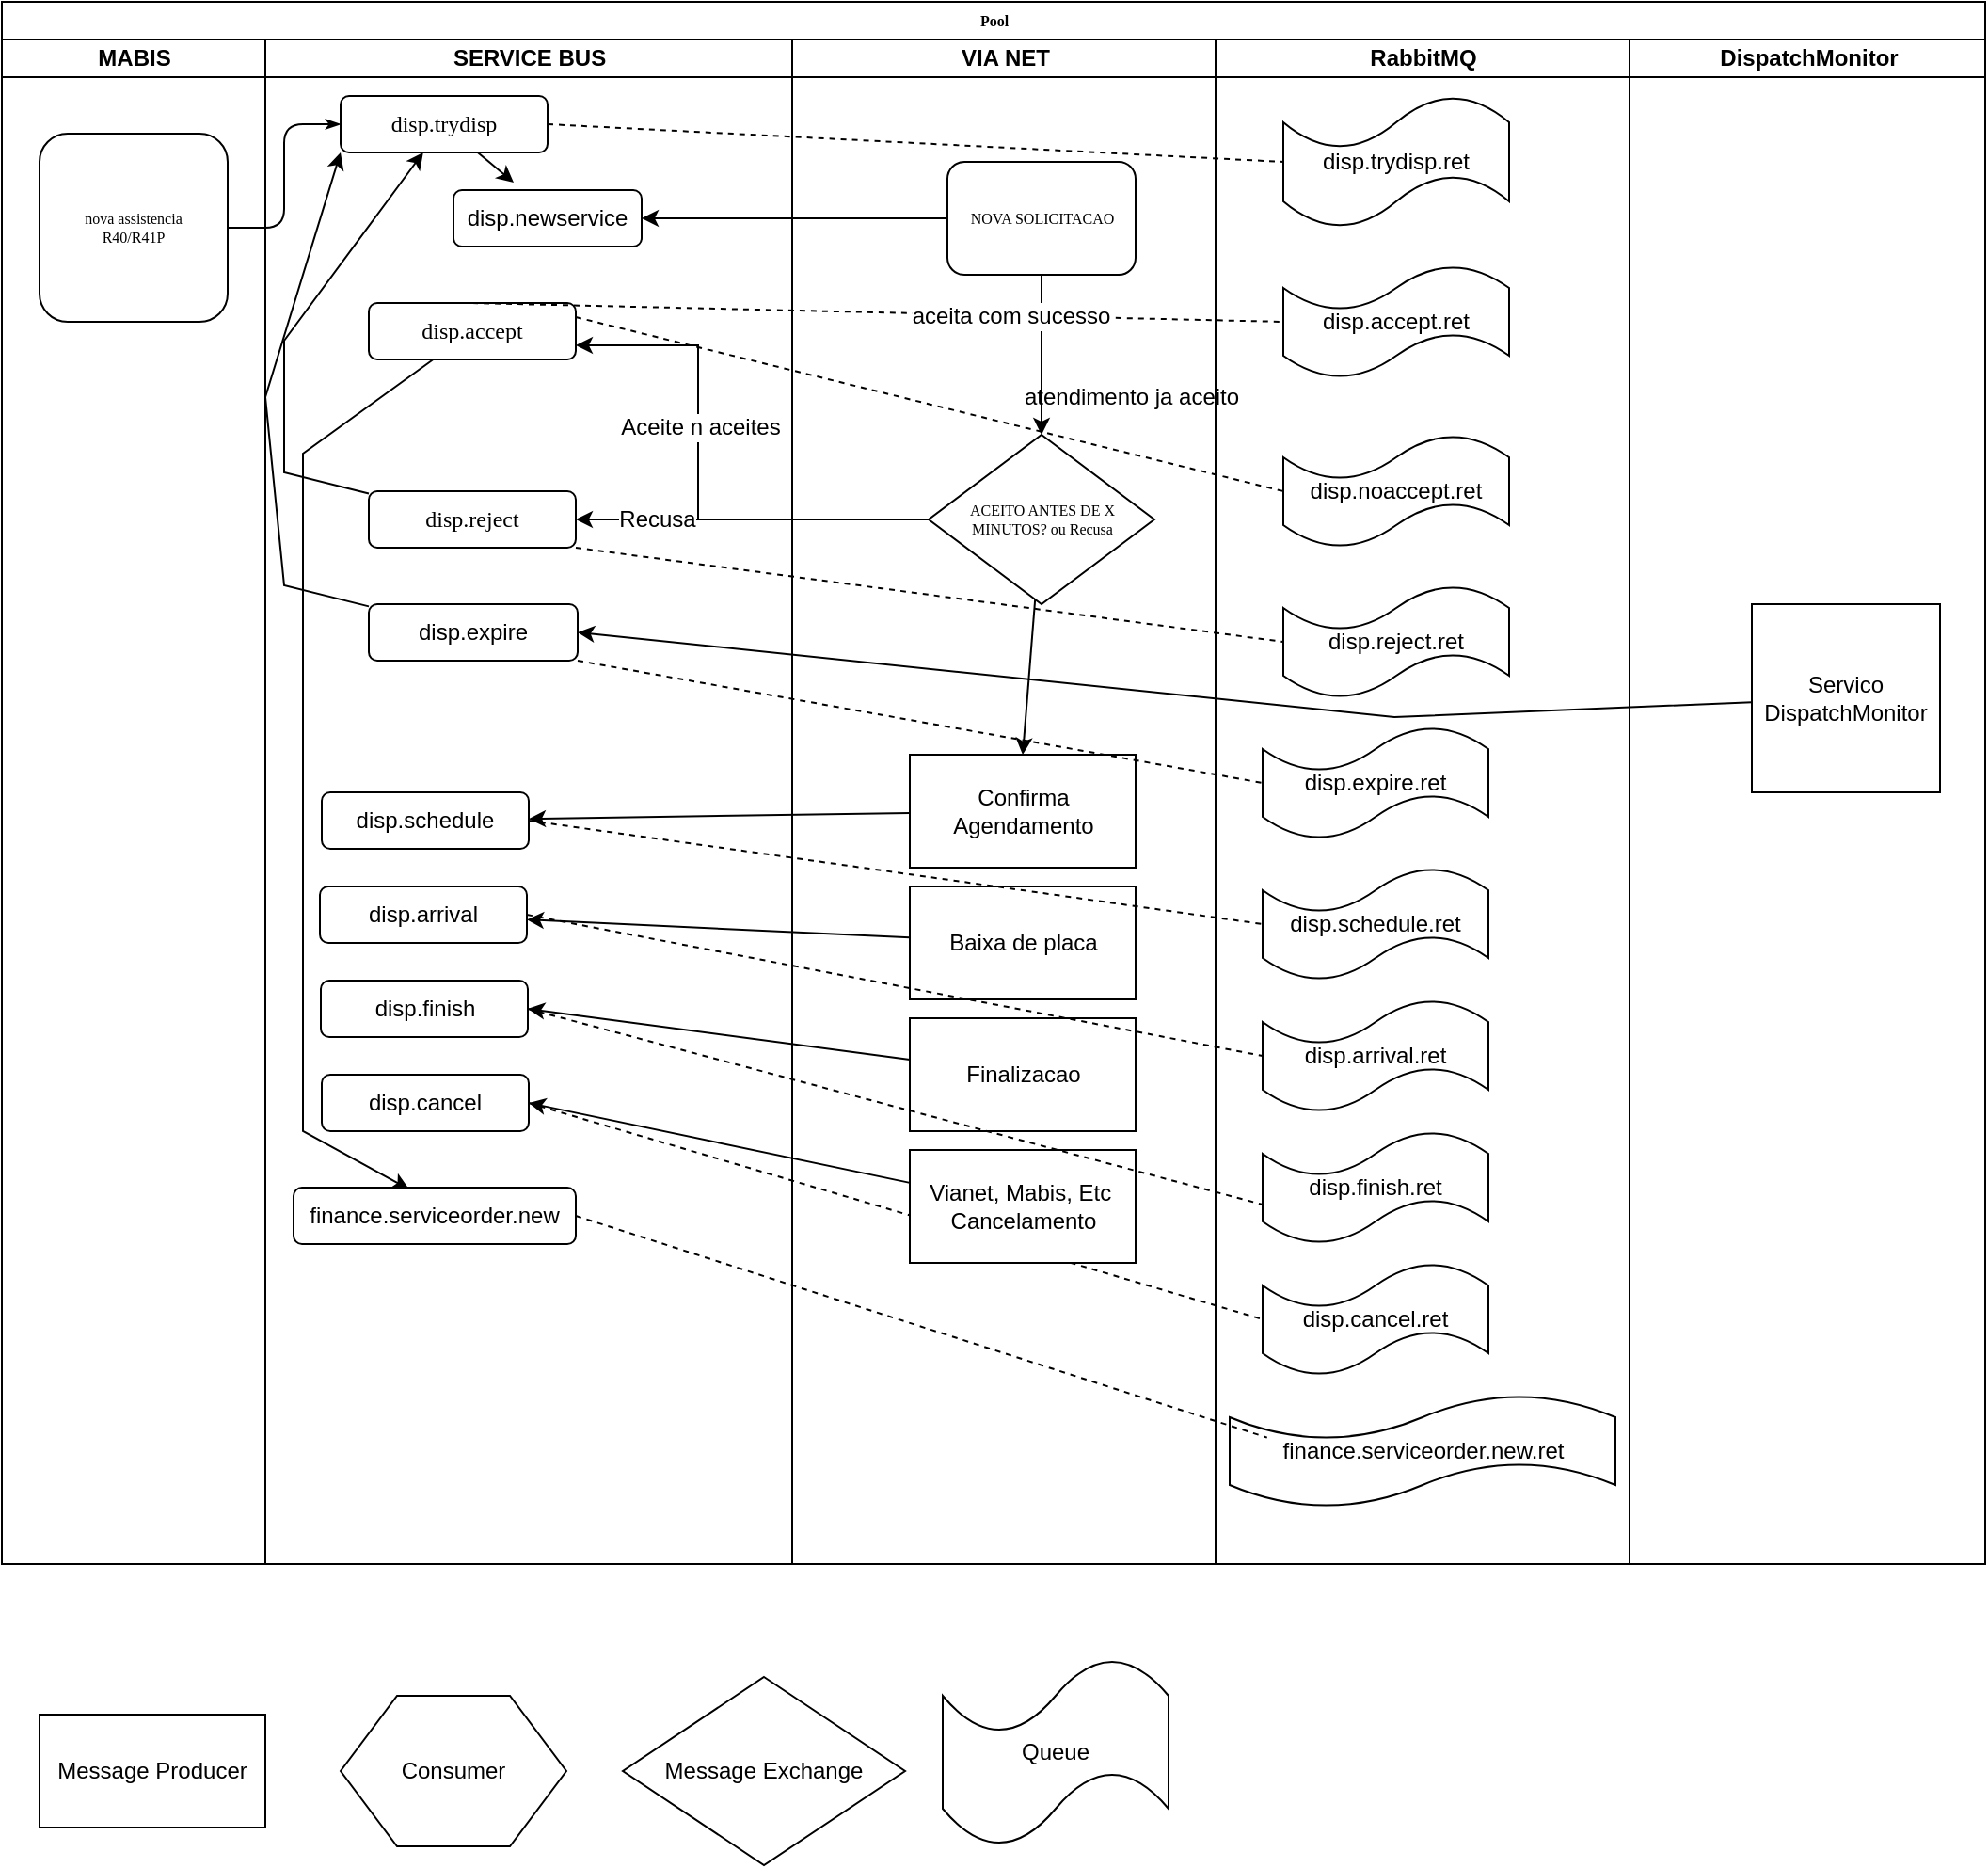 <mxfile version="12.5.6" type="github" pages="2">
  <diagram name="Fluxo Dispatch" id="74e2e168-ea6b-b213-b513-2b3c1d86103e">
    <mxGraphModel dx="1320" dy="484" grid="1" gridSize="10" guides="1" tooltips="1" connect="1" arrows="1" fold="1" page="1" pageScale="1" pageWidth="1100" pageHeight="850" background="#ffffff" math="0" shadow="0">
      <root>
        <mxCell id="0"/>
        <mxCell id="1" parent="0"/>
        <mxCell id="i73kVnWp1QOreGrYNFan-1" value="Pool" style="swimlane;html=1;childLayout=stackLayout;startSize=20;rounded=0;shadow=0;labelBackgroundColor=none;strokeWidth=1;fontFamily=Verdana;fontSize=8;align=center;" vertex="1" parent="1">
          <mxGeometry x="20" y="10" width="1054" height="830" as="geometry"/>
        </mxCell>
        <mxCell id="i73kVnWp1QOreGrYNFan-2" value="MABIS" style="swimlane;html=1;startSize=20;" vertex="1" parent="i73kVnWp1QOreGrYNFan-1">
          <mxGeometry y="20" width="140" height="810" as="geometry"/>
        </mxCell>
        <mxCell id="i73kVnWp1QOreGrYNFan-3" value="nova assistencia&lt;br&gt;R40/R41P" style="rounded=1;whiteSpace=wrap;html=1;shadow=0;labelBackgroundColor=none;strokeWidth=1;fontFamily=Verdana;fontSize=8;align=center;" vertex="1" parent="i73kVnWp1QOreGrYNFan-2">
          <mxGeometry x="20" y="50" width="100" height="100" as="geometry"/>
        </mxCell>
        <mxCell id="i73kVnWp1QOreGrYNFan-4" style="edgeStyle=orthogonalEdgeStyle;rounded=1;html=1;labelBackgroundColor=none;startArrow=none;startFill=0;startSize=5;endArrow=classicThin;endFill=1;endSize=5;jettySize=auto;orthogonalLoop=1;strokeWidth=1;fontFamily=Verdana;fontSize=8" edge="1" parent="i73kVnWp1QOreGrYNFan-1" source="i73kVnWp1QOreGrYNFan-3" target="i73kVnWp1QOreGrYNFan-7">
          <mxGeometry relative="1" as="geometry"/>
        </mxCell>
        <mxCell id="i73kVnWp1QOreGrYNFan-5" value="SERVICE BUS" style="swimlane;html=1;startSize=20;" vertex="1" parent="i73kVnWp1QOreGrYNFan-1">
          <mxGeometry x="140" y="20" width="280" height="810" as="geometry"/>
        </mxCell>
        <mxCell id="i73kVnWp1QOreGrYNFan-6" value="" style="edgeStyle=none;rounded=0;orthogonalLoop=1;jettySize=auto;html=1;entryX=0.32;entryY=-0.133;entryDx=0;entryDy=0;entryPerimeter=0;" edge="1" parent="i73kVnWp1QOreGrYNFan-5" source="i73kVnWp1QOreGrYNFan-7" target="i73kVnWp1QOreGrYNFan-14">
          <mxGeometry relative="1" as="geometry"/>
        </mxCell>
        <mxCell id="i73kVnWp1QOreGrYNFan-7" value="&lt;font style=&quot;font-size: 12px&quot;&gt;disp.trydisp&lt;/font&gt;" style="rounded=1;whiteSpace=wrap;html=1;shadow=0;labelBackgroundColor=none;strokeWidth=1;fontFamily=Verdana;fontSize=8;align=center;" vertex="1" parent="i73kVnWp1QOreGrYNFan-5">
          <mxGeometry x="40" y="30" width="110" height="30" as="geometry"/>
        </mxCell>
        <mxCell id="i73kVnWp1QOreGrYNFan-8" style="edgeStyle=none;rounded=0;orthogonalLoop=1;jettySize=auto;html=1;" edge="1" parent="i73kVnWp1QOreGrYNFan-5" source="i73kVnWp1QOreGrYNFan-9" target="i73kVnWp1QOreGrYNFan-7">
          <mxGeometry relative="1" as="geometry">
            <Array as="points">
              <mxPoint x="10" y="230"/>
              <mxPoint x="10" y="160"/>
            </Array>
          </mxGeometry>
        </mxCell>
        <mxCell id="i73kVnWp1QOreGrYNFan-9" value="&lt;font style=&quot;font-size: 12px&quot;&gt;disp.reject&lt;br&gt;&lt;/font&gt;" style="rounded=1;whiteSpace=wrap;html=1;shadow=0;labelBackgroundColor=none;strokeWidth=1;fontFamily=Verdana;fontSize=8;align=center;" vertex="1" parent="i73kVnWp1QOreGrYNFan-5">
          <mxGeometry x="55" y="240" width="110" height="30" as="geometry"/>
        </mxCell>
        <mxCell id="i73kVnWp1QOreGrYNFan-10" style="edgeStyle=none;rounded=0;orthogonalLoop=1;jettySize=auto;html=1;entryX=0;entryY=1;entryDx=0;entryDy=0;" edge="1" parent="i73kVnWp1QOreGrYNFan-5" source="i73kVnWp1QOreGrYNFan-11" target="i73kVnWp1QOreGrYNFan-7">
          <mxGeometry relative="1" as="geometry">
            <Array as="points">
              <mxPoint x="10" y="290"/>
              <mxPoint y="190"/>
            </Array>
          </mxGeometry>
        </mxCell>
        <mxCell id="i73kVnWp1QOreGrYNFan-11" value="disp.expire" style="rounded=1;whiteSpace=wrap;html=1;" vertex="1" parent="i73kVnWp1QOreGrYNFan-5">
          <mxGeometry x="55" y="300" width="111" height="30" as="geometry"/>
        </mxCell>
        <mxCell id="i73kVnWp1QOreGrYNFan-12" style="edgeStyle=none;rounded=0;orthogonalLoop=1;jettySize=auto;html=1;entryX=0.409;entryY=0.027;entryDx=0;entryDy=0;entryPerimeter=0;" edge="1" parent="i73kVnWp1QOreGrYNFan-5" source="i73kVnWp1QOreGrYNFan-13" target="i73kVnWp1QOreGrYNFan-19">
          <mxGeometry relative="1" as="geometry">
            <Array as="points">
              <mxPoint x="20" y="220"/>
              <mxPoint x="20" y="580"/>
            </Array>
          </mxGeometry>
        </mxCell>
        <mxCell id="i73kVnWp1QOreGrYNFan-13" value="&lt;font style=&quot;font-size: 12px&quot;&gt;disp.accept&lt;/font&gt;" style="rounded=1;whiteSpace=wrap;html=1;shadow=0;labelBackgroundColor=none;strokeWidth=1;fontFamily=Verdana;fontSize=8;align=center;" vertex="1" parent="i73kVnWp1QOreGrYNFan-5">
          <mxGeometry x="55" y="140" width="110" height="30" as="geometry"/>
        </mxCell>
        <mxCell id="i73kVnWp1QOreGrYNFan-14" value="disp.newservice" style="rounded=1;whiteSpace=wrap;html=1;" vertex="1" parent="i73kVnWp1QOreGrYNFan-5">
          <mxGeometry x="100" y="80" width="100" height="30" as="geometry"/>
        </mxCell>
        <mxCell id="i73kVnWp1QOreGrYNFan-15" value="disp.schedule" style="rounded=1;whiteSpace=wrap;html=1;" vertex="1" parent="i73kVnWp1QOreGrYNFan-5">
          <mxGeometry x="30" y="400" width="110" height="30" as="geometry"/>
        </mxCell>
        <mxCell id="i73kVnWp1QOreGrYNFan-16" value="disp.arrival" style="rounded=1;whiteSpace=wrap;html=1;" vertex="1" parent="i73kVnWp1QOreGrYNFan-5">
          <mxGeometry x="29" y="450" width="110" height="30" as="geometry"/>
        </mxCell>
        <mxCell id="i73kVnWp1QOreGrYNFan-17" value="disp.finish" style="rounded=1;whiteSpace=wrap;html=1;" vertex="1" parent="i73kVnWp1QOreGrYNFan-5">
          <mxGeometry x="29.5" y="500" width="110" height="30" as="geometry"/>
        </mxCell>
        <mxCell id="i73kVnWp1QOreGrYNFan-18" value="disp.cancel" style="rounded=1;whiteSpace=wrap;html=1;" vertex="1" parent="i73kVnWp1QOreGrYNFan-5">
          <mxGeometry x="30" y="550" width="110" height="30" as="geometry"/>
        </mxCell>
        <mxCell id="i73kVnWp1QOreGrYNFan-19" value="finance.serviceorder.new" style="rounded=1;whiteSpace=wrap;html=1;" vertex="1" parent="i73kVnWp1QOreGrYNFan-5">
          <mxGeometry x="15" y="610" width="150" height="30" as="geometry"/>
        </mxCell>
        <mxCell id="i73kVnWp1QOreGrYNFan-20" value="" style="endArrow=none;dashed=1;html=1;exitX=1;exitY=0.5;exitDx=0;exitDy=0;entryX=0;entryY=0.5;entryDx=0;entryDy=0;" edge="1" parent="i73kVnWp1QOreGrYNFan-1" target="i73kVnWp1QOreGrYNFan-48" source="i73kVnWp1QOreGrYNFan-18">
          <mxGeometry width="50" height="50" relative="1" as="geometry">
            <mxPoint x="296.63" y="600" as="sourcePoint"/>
            <mxPoint x="628.38" y="660" as="targetPoint"/>
          </mxGeometry>
        </mxCell>
        <mxCell id="i73kVnWp1QOreGrYNFan-21" value="VIA NET" style="swimlane;html=1;startSize=20;" vertex="1" parent="i73kVnWp1QOreGrYNFan-1">
          <mxGeometry x="420" y="20" width="225" height="810" as="geometry"/>
        </mxCell>
        <mxCell id="i73kVnWp1QOreGrYNFan-22" value="" style="edgeStyle=orthogonalEdgeStyle;rounded=0;orthogonalLoop=1;jettySize=auto;html=1;" edge="1" parent="i73kVnWp1QOreGrYNFan-21" source="i73kVnWp1QOreGrYNFan-23" target="i73kVnWp1QOreGrYNFan-25">
          <mxGeometry relative="1" as="geometry"/>
        </mxCell>
        <mxCell id="i73kVnWp1QOreGrYNFan-23" value="NOVA SOLICITACAO" style="rounded=1;whiteSpace=wrap;html=1;shadow=0;labelBackgroundColor=none;strokeWidth=1;fontFamily=Verdana;fontSize=8;align=center;" vertex="1" parent="i73kVnWp1QOreGrYNFan-21">
          <mxGeometry x="82.5" y="65" width="100" height="60" as="geometry"/>
        </mxCell>
        <mxCell id="i73kVnWp1QOreGrYNFan-24" style="edgeStyle=none;rounded=0;orthogonalLoop=1;jettySize=auto;html=1;entryX=0.5;entryY=0;entryDx=0;entryDy=0;" edge="1" parent="i73kVnWp1QOreGrYNFan-21" source="i73kVnWp1QOreGrYNFan-25" target="i73kVnWp1QOreGrYNFan-33">
          <mxGeometry relative="1" as="geometry"/>
        </mxCell>
        <mxCell id="i73kVnWp1QOreGrYNFan-25" value="ACEITO ANTES DE X MINUTOS? ou Recusa" style="rhombus;whiteSpace=wrap;html=1;rounded=0;shadow=0;labelBackgroundColor=none;strokeWidth=1;fontFamily=Verdana;fontSize=8;align=center;" vertex="1" parent="i73kVnWp1QOreGrYNFan-21">
          <mxGeometry x="72.5" y="210" width="120" height="90" as="geometry"/>
        </mxCell>
        <mxCell id="i73kVnWp1QOreGrYNFan-26" value="atendimento ja aceito" style="text;html=1;align=center;verticalAlign=middle;resizable=0;points=[];autosize=1;" vertex="1" parent="i73kVnWp1QOreGrYNFan-21">
          <mxGeometry x="115" y="180" width="130" height="20" as="geometry"/>
        </mxCell>
        <mxCell id="i73kVnWp1QOreGrYNFan-27" value="Vianet, Mabis, Etc&amp;nbsp;&lt;br&gt;Cancelamento" style="rounded=0;whiteSpace=wrap;html=1;" vertex="1" parent="i73kVnWp1QOreGrYNFan-21">
          <mxGeometry x="62.5" y="590" width="120" height="60" as="geometry"/>
        </mxCell>
        <mxCell id="i73kVnWp1QOreGrYNFan-31" value="Finalizacao" style="rounded=0;whiteSpace=wrap;html=1;" vertex="1" parent="i73kVnWp1QOreGrYNFan-21">
          <mxGeometry x="62.5" y="520" width="120" height="60" as="geometry"/>
        </mxCell>
        <mxCell id="i73kVnWp1QOreGrYNFan-32" value="Baixa de placa" style="rounded=0;whiteSpace=wrap;html=1;" vertex="1" parent="i73kVnWp1QOreGrYNFan-21">
          <mxGeometry x="62.5" y="450" width="120" height="60" as="geometry"/>
        </mxCell>
        <mxCell id="i73kVnWp1QOreGrYNFan-33" value="Confirma Agendamento" style="rounded=0;whiteSpace=wrap;html=1;" vertex="1" parent="i73kVnWp1QOreGrYNFan-21">
          <mxGeometry x="62.5" y="380" width="120" height="60" as="geometry"/>
        </mxCell>
        <mxCell id="i73kVnWp1QOreGrYNFan-34" value="" style="endArrow=none;dashed=1;html=1;entryX=0;entryY=0.5;entryDx=0;entryDy=0;exitX=1;exitY=0.5;exitDx=0;exitDy=0;" edge="1" parent="i73kVnWp1QOreGrYNFan-1" source="i73kVnWp1QOreGrYNFan-7" target="i73kVnWp1QOreGrYNFan-40">
          <mxGeometry width="50" height="50" relative="1" as="geometry">
            <mxPoint x="400" y="110" as="sourcePoint"/>
            <mxPoint x="450" y="60" as="targetPoint"/>
          </mxGeometry>
        </mxCell>
        <mxCell id="i73kVnWp1QOreGrYNFan-35" style="edgeStyle=orthogonalEdgeStyle;rounded=0;orthogonalLoop=1;jettySize=auto;html=1;entryX=1;entryY=0.75;entryDx=0;entryDy=0;" edge="1" parent="i73kVnWp1QOreGrYNFan-1" source="i73kVnWp1QOreGrYNFan-25" target="i73kVnWp1QOreGrYNFan-13">
          <mxGeometry relative="1" as="geometry">
            <Array as="points">
              <mxPoint x="370" y="275"/>
              <mxPoint x="370" y="183"/>
            </Array>
          </mxGeometry>
        </mxCell>
        <mxCell id="i73kVnWp1QOreGrYNFan-36" value="Aceite n aceites" style="text;html=1;align=center;verticalAlign=middle;resizable=0;points=[];labelBackgroundColor=#ffffff;" vertex="1" connectable="0" parent="i73kVnWp1QOreGrYNFan-35">
          <mxGeometry x="0.23" y="-1" relative="1" as="geometry">
            <mxPoint as="offset"/>
          </mxGeometry>
        </mxCell>
        <mxCell id="i73kVnWp1QOreGrYNFan-37" style="edgeStyle=orthogonalEdgeStyle;rounded=0;orthogonalLoop=1;jettySize=auto;html=1;entryX=1;entryY=0.5;entryDx=0;entryDy=0;" edge="1" parent="i73kVnWp1QOreGrYNFan-1" source="i73kVnWp1QOreGrYNFan-25" target="i73kVnWp1QOreGrYNFan-9">
          <mxGeometry relative="1" as="geometry"/>
        </mxCell>
        <mxCell id="i73kVnWp1QOreGrYNFan-38" value="Recusa" style="text;html=1;align=center;verticalAlign=middle;resizable=0;points=[];labelBackgroundColor=#ffffff;" vertex="1" connectable="0" parent="i73kVnWp1QOreGrYNFan-37">
          <mxGeometry x="0.182" relative="1" as="geometry">
            <mxPoint x="-33.47" y="-0.25" as="offset"/>
          </mxGeometry>
        </mxCell>
        <mxCell id="i73kVnWp1QOreGrYNFan-39" value="RabbitMQ" style="swimlane;html=1;startSize=20;" vertex="1" parent="i73kVnWp1QOreGrYNFan-1">
          <mxGeometry x="645" y="20" width="220" height="810" as="geometry"/>
        </mxCell>
        <mxCell id="i73kVnWp1QOreGrYNFan-40" value="disp.trydisp.ret" style="shape=tape;whiteSpace=wrap;html=1;" vertex="1" parent="i73kVnWp1QOreGrYNFan-39">
          <mxGeometry x="36" y="30" width="120" height="70" as="geometry"/>
        </mxCell>
        <mxCell id="i73kVnWp1QOreGrYNFan-41" value="disp.accept.ret" style="shape=tape;whiteSpace=wrap;html=1;" vertex="1" parent="i73kVnWp1QOreGrYNFan-39">
          <mxGeometry x="36" y="120" width="120" height="60" as="geometry"/>
        </mxCell>
        <mxCell id="i73kVnWp1QOreGrYNFan-42" value="disp.noaccept.ret" style="shape=tape;whiteSpace=wrap;html=1;" vertex="1" parent="i73kVnWp1QOreGrYNFan-39">
          <mxGeometry x="36" y="210" width="120" height="60" as="geometry"/>
        </mxCell>
        <mxCell id="i73kVnWp1QOreGrYNFan-43" value="disp.reject.ret" style="shape=tape;whiteSpace=wrap;html=1;" vertex="1" parent="i73kVnWp1QOreGrYNFan-39">
          <mxGeometry x="36" y="290" width="120" height="60" as="geometry"/>
        </mxCell>
        <mxCell id="i73kVnWp1QOreGrYNFan-44" value="disp.expire.ret" style="shape=tape;whiteSpace=wrap;html=1;" vertex="1" parent="i73kVnWp1QOreGrYNFan-39">
          <mxGeometry x="25" y="365" width="120" height="60" as="geometry"/>
        </mxCell>
        <mxCell id="i73kVnWp1QOreGrYNFan-45" value="disp.schedule.ret" style="shape=tape;whiteSpace=wrap;html=1;" vertex="1" parent="i73kVnWp1QOreGrYNFan-39">
          <mxGeometry x="25" y="440" width="120" height="60" as="geometry"/>
        </mxCell>
        <mxCell id="i73kVnWp1QOreGrYNFan-46" value="disp.arrival.ret" style="shape=tape;whiteSpace=wrap;html=1;" vertex="1" parent="i73kVnWp1QOreGrYNFan-39">
          <mxGeometry x="25" y="510" width="120" height="60" as="geometry"/>
        </mxCell>
        <mxCell id="i73kVnWp1QOreGrYNFan-47" value="disp.finish.ret" style="shape=tape;whiteSpace=wrap;html=1;" vertex="1" parent="i73kVnWp1QOreGrYNFan-39">
          <mxGeometry x="25" y="580" width="120" height="60" as="geometry"/>
        </mxCell>
        <mxCell id="i73kVnWp1QOreGrYNFan-48" value="disp.cancel.ret" style="shape=tape;whiteSpace=wrap;html=1;" vertex="1" parent="i73kVnWp1QOreGrYNFan-39">
          <mxGeometry x="25" y="650" width="120" height="60" as="geometry"/>
        </mxCell>
        <mxCell id="i73kVnWp1QOreGrYNFan-49" value="finance.serviceorder.new.ret" style="shape=tape;whiteSpace=wrap;html=1;" vertex="1" parent="i73kVnWp1QOreGrYNFan-39">
          <mxGeometry x="7.5" y="720" width="205" height="60" as="geometry"/>
        </mxCell>
        <mxCell id="i73kVnWp1QOreGrYNFan-50" value="DispatchMonitor" style="swimlane;html=1;startSize=20;" vertex="1" parent="i73kVnWp1QOreGrYNFan-1">
          <mxGeometry x="865" y="20" width="189" height="810" as="geometry"/>
        </mxCell>
        <mxCell id="i73kVnWp1QOreGrYNFan-51" value="Servico DispatchMonitor" style="whiteSpace=wrap;html=1;aspect=fixed;" vertex="1" parent="i73kVnWp1QOreGrYNFan-50">
          <mxGeometry x="65" y="300" width="100" height="100" as="geometry"/>
        </mxCell>
        <mxCell id="i73kVnWp1QOreGrYNFan-52" value="" style="endArrow=none;dashed=1;html=1;exitX=0.5;exitY=0;exitDx=0;exitDy=0;entryX=0;entryY=0.5;entryDx=0;entryDy=0;entryPerimeter=0;" edge="1" parent="i73kVnWp1QOreGrYNFan-1" source="i73kVnWp1QOreGrYNFan-13" target="i73kVnWp1QOreGrYNFan-41">
          <mxGeometry width="50" height="50" relative="1" as="geometry">
            <mxPoint x="381" y="209.58" as="sourcePoint"/>
            <mxPoint x="660" y="175" as="targetPoint"/>
          </mxGeometry>
        </mxCell>
        <mxCell id="i73kVnWp1QOreGrYNFan-53" value="aceita com sucesso" style="text;html=1;align=center;verticalAlign=middle;resizable=0;points=[];labelBackgroundColor=#ffffff;" vertex="1" connectable="0" parent="i73kVnWp1QOreGrYNFan-52">
          <mxGeometry x="0.324" relative="1" as="geometry">
            <mxPoint as="offset"/>
          </mxGeometry>
        </mxCell>
        <mxCell id="i73kVnWp1QOreGrYNFan-54" value="" style="endArrow=none;dashed=1;html=1;entryX=0;entryY=0.5;entryDx=0;entryDy=0;exitX=1;exitY=0.25;exitDx=0;exitDy=0;entryPerimeter=0;" edge="1" parent="i73kVnWp1QOreGrYNFan-1" source="i73kVnWp1QOreGrYNFan-13" target="i73kVnWp1QOreGrYNFan-42">
          <mxGeometry width="50" height="50" relative="1" as="geometry">
            <mxPoint x="490" y="250" as="sourcePoint"/>
            <mxPoint x="540" y="200" as="targetPoint"/>
          </mxGeometry>
        </mxCell>
        <mxCell id="i73kVnWp1QOreGrYNFan-55" value="" style="endArrow=none;dashed=1;html=1;exitX=1;exitY=1;exitDx=0;exitDy=0;entryX=0;entryY=0.5;entryDx=0;entryDy=0;" edge="1" parent="i73kVnWp1QOreGrYNFan-1" source="i73kVnWp1QOreGrYNFan-9" target="i73kVnWp1QOreGrYNFan-43">
          <mxGeometry width="50" height="50" relative="1" as="geometry">
            <mxPoint x="440" y="420" as="sourcePoint"/>
            <mxPoint x="490" y="370" as="targetPoint"/>
          </mxGeometry>
        </mxCell>
        <mxCell id="i73kVnWp1QOreGrYNFan-56" style="edgeStyle=none;rounded=0;orthogonalLoop=1;jettySize=auto;html=1;entryX=1;entryY=0.5;entryDx=0;entryDy=0;" edge="1" parent="i73kVnWp1QOreGrYNFan-1" source="i73kVnWp1QOreGrYNFan-51" target="i73kVnWp1QOreGrYNFan-11">
          <mxGeometry relative="1" as="geometry">
            <Array as="points">
              <mxPoint x="740" y="380"/>
            </Array>
          </mxGeometry>
        </mxCell>
        <mxCell id="i73kVnWp1QOreGrYNFan-57" value="" style="endArrow=none;dashed=1;html=1;exitX=1;exitY=1;exitDx=0;exitDy=0;entryX=0;entryY=0.5;entryDx=0;entryDy=0;" edge="1" parent="i73kVnWp1QOreGrYNFan-1" source="i73kVnWp1QOreGrYNFan-11" target="i73kVnWp1QOreGrYNFan-44">
          <mxGeometry width="50" height="50" relative="1" as="geometry">
            <mxPoint x="450" y="470" as="sourcePoint"/>
            <mxPoint x="500" y="420" as="targetPoint"/>
          </mxGeometry>
        </mxCell>
        <mxCell id="i73kVnWp1QOreGrYNFan-58" style="edgeStyle=none;rounded=0;orthogonalLoop=1;jettySize=auto;html=1;" edge="1" parent="i73kVnWp1QOreGrYNFan-1" source="i73kVnWp1QOreGrYNFan-33" target="i73kVnWp1QOreGrYNFan-15">
          <mxGeometry relative="1" as="geometry"/>
        </mxCell>
        <mxCell id="i73kVnWp1QOreGrYNFan-59" style="edgeStyle=none;rounded=0;orthogonalLoop=1;jettySize=auto;html=1;" edge="1" parent="i73kVnWp1QOreGrYNFan-1" source="i73kVnWp1QOreGrYNFan-32" target="i73kVnWp1QOreGrYNFan-16">
          <mxGeometry relative="1" as="geometry"/>
        </mxCell>
        <mxCell id="i73kVnWp1QOreGrYNFan-60" style="edgeStyle=none;rounded=0;orthogonalLoop=1;jettySize=auto;html=1;entryX=1;entryY=0.5;entryDx=0;entryDy=0;" edge="1" parent="i73kVnWp1QOreGrYNFan-1" source="i73kVnWp1QOreGrYNFan-31" target="i73kVnWp1QOreGrYNFan-17">
          <mxGeometry relative="1" as="geometry"/>
        </mxCell>
        <mxCell id="i73kVnWp1QOreGrYNFan-61" style="edgeStyle=none;rounded=0;orthogonalLoop=1;jettySize=auto;html=1;entryX=1;entryY=0.5;entryDx=0;entryDy=0;" edge="1" parent="i73kVnWp1QOreGrYNFan-1" source="i73kVnWp1QOreGrYNFan-27" target="i73kVnWp1QOreGrYNFan-18">
          <mxGeometry relative="1" as="geometry"/>
        </mxCell>
        <mxCell id="i73kVnWp1QOreGrYNFan-62" value="" style="endArrow=none;dashed=1;html=1;exitX=1;exitY=0.5;exitDx=0;exitDy=0;entryX=0.097;entryY=0.38;entryDx=0;entryDy=0;entryPerimeter=0;" edge="1" parent="i73kVnWp1QOreGrYNFan-1" source="i73kVnWp1QOreGrYNFan-19" target="i73kVnWp1QOreGrYNFan-49">
          <mxGeometry width="50" height="50" relative="1" as="geometry">
            <mxPoint x="320.0" y="670" as="sourcePoint"/>
            <mxPoint x="645.37" y="770" as="targetPoint"/>
          </mxGeometry>
        </mxCell>
        <mxCell id="i73kVnWp1QOreGrYNFan-63" style="edgeStyle=orthogonalEdgeStyle;rounded=0;orthogonalLoop=1;jettySize=auto;html=1;exitX=0;exitY=0.5;exitDx=0;exitDy=0;entryX=1;entryY=0.5;entryDx=0;entryDy=0;" edge="1" parent="i73kVnWp1QOreGrYNFan-1" source="i73kVnWp1QOreGrYNFan-23" target="i73kVnWp1QOreGrYNFan-14">
          <mxGeometry relative="1" as="geometry"/>
        </mxCell>
        <mxCell id="i73kVnWp1QOreGrYNFan-29" value="" style="endArrow=none;dashed=1;html=1;exitX=1;exitY=0.5;exitDx=0;exitDy=0;entryX=0;entryY=0.5;entryDx=0;entryDy=0;entryPerimeter=0;" edge="1" parent="i73kVnWp1QOreGrYNFan-1" target="i73kVnWp1QOreGrYNFan-46" source="i73kVnWp1QOreGrYNFan-16">
          <mxGeometry width="50" height="50" relative="1" as="geometry">
            <mxPoint x="341.5" y="505" as="sourcePoint"/>
            <mxPoint x="663.5" y="540" as="targetPoint"/>
          </mxGeometry>
        </mxCell>
        <mxCell id="i73kVnWp1QOreGrYNFan-30" value="" style="endArrow=none;dashed=1;html=1;exitX=1;exitY=0.5;exitDx=0;exitDy=0;entryX=0;entryY=0.65;entryDx=0;entryDy=0;entryPerimeter=0;" edge="1" parent="i73kVnWp1QOreGrYNFan-1" target="i73kVnWp1QOreGrYNFan-47" source="i73kVnWp1QOreGrYNFan-17">
          <mxGeometry width="50" height="50" relative="1" as="geometry">
            <mxPoint x="338.25" y="550" as="sourcePoint"/>
            <mxPoint x="666.75" y="585" as="targetPoint"/>
          </mxGeometry>
        </mxCell>
        <mxCell id="i73kVnWp1QOreGrYNFan-28" value="" style="endArrow=none;dashed=1;html=1;exitX=1;exitY=0.5;exitDx=0;exitDy=0;entryX=0;entryY=0.5;entryDx=0;entryDy=0;entryPerimeter=0;" edge="1" parent="i73kVnWp1QOreGrYNFan-1" source="i73kVnWp1QOreGrYNFan-15" target="i73kVnWp1QOreGrYNFan-45">
          <mxGeometry width="50" height="50" relative="1" as="geometry">
            <mxPoint x="379" y="450" as="sourcePoint"/>
            <mxPoint x="701" y="485" as="targetPoint"/>
          </mxGeometry>
        </mxCell>
        <mxCell id="i73kVnWp1QOreGrYNFan-64" value="Message Producer" style="rounded=0;whiteSpace=wrap;html=1;" vertex="1" parent="1">
          <mxGeometry x="40" y="920" width="120" height="60" as="geometry"/>
        </mxCell>
        <mxCell id="i73kVnWp1QOreGrYNFan-65" value="Message Exchange" style="rhombus;whiteSpace=wrap;html=1;" vertex="1" parent="1">
          <mxGeometry x="350" y="900" width="150" height="100" as="geometry"/>
        </mxCell>
        <mxCell id="i73kVnWp1QOreGrYNFan-66" value="Queue" style="shape=tape;whiteSpace=wrap;html=1;" vertex="1" parent="1">
          <mxGeometry x="520" y="890" width="120" height="100" as="geometry"/>
        </mxCell>
        <mxCell id="i73kVnWp1QOreGrYNFan-67" value="Consumer" style="shape=hexagon;perimeter=hexagonPerimeter2;whiteSpace=wrap;html=1;" vertex="1" parent="1">
          <mxGeometry x="200" y="910" width="120" height="80" as="geometry"/>
        </mxCell>
      </root>
    </mxGraphModel>
  </diagram>
  <diagram id="PYx4gIAmUXT8T4D9sgRm" name="Projetos e recursos">
        <mxGraphModel dx="3921" dy="3124" grid="1" gridSize="10" guides="1" tooltips="1" connect="1" arrows="1" fold="1" page="1" pageScale="1" pageWidth="1169" pageHeight="827" math="0" shadow="0">
            <root>
                <mxCell id="7LBnpX-7nwQ7NDqRXAh6-0"/>
                <mxCell id="7LBnpX-7nwQ7NDqRXAh6-1" parent="7LBnpX-7nwQ7NDqRXAh6-0"/>
                <mxCell id="7LBnpX-7nwQ7NDqRXAh6-16" value="" style="rounded=0;whiteSpace=wrap;html=1;" vertex="1" parent="7LBnpX-7nwQ7NDqRXAh6-1">
                    <mxGeometry x="-2320" y="-2370" width="830" height="530" as="geometry"/>
                  </mxCell>
                <mxCell id="7LBnpX-7nwQ7NDqRXAh6-2" value="MABIS.Shared.Bot.Integration" style="rounded=1;whiteSpace=wrap;html=1;" vertex="1" parent="7LBnpX-7nwQ7NDqRXAh6-1">
                    <mxGeometry x="-2280" y="-2290" width="240" height="60" as="geometry"/>
                  </mxCell>
                <mxCell id="7LBnpX-7nwQ7NDqRXAh6-3" value="MABIS.Shared.Configuration" style="rounded=1;whiteSpace=wrap;html=1;" vertex="1" parent="7LBnpX-7nwQ7NDqRXAh6-1">
                    <mxGeometry x="-2280" y="-2210" width="240" height="60" as="geometry"/>
                  </mxCell>
                <mxCell id="7LBnpX-7nwQ7NDqRXAh6-4" value="MABIS.Shared.Dashboards" style="rounded=1;whiteSpace=wrap;html=1;" vertex="1" parent="7LBnpX-7nwQ7NDqRXAh6-1">
                    <mxGeometry x="-2280" y="-2140" width="240" height="60" as="geometry"/>
                  </mxCell>
                <mxCell id="7LBnpX-7nwQ7NDqRXAh6-5" value="MABIS.Shared.Dispatch" style="rounded=1;whiteSpace=wrap;html=1;" vertex="1" parent="7LBnpX-7nwQ7NDqRXAh6-1">
                    <mxGeometry x="-2280" y="-2060" width="230" height="60" as="geometry"/>
                  </mxCell>
                <mxCell id="7LBnpX-7nwQ7NDqRXAh6-6" value="MABIS.Shared.FNOL" style="rounded=1;whiteSpace=wrap;html=1;" vertex="1" parent="7LBnpX-7nwQ7NDqRXAh6-1">
                    <mxGeometry x="-2280" y="-1980" width="230" height="60" as="geometry"/>
                  </mxCell>
                <mxCell id="7LBnpX-7nwQ7NDqRXAh6-7" value="MABIS.Shared.Framework" style="rounded=1;whiteSpace=wrap;html=1;" vertex="1" parent="7LBnpX-7nwQ7NDqRXAh6-1">
                    <mxGeometry x="-2010" y="-2290" width="230" height="60" as="geometry"/>
                  </mxCell>
                <mxCell id="7LBnpX-7nwQ7NDqRXAh6-9" value="MABIS.Shared.Integration" style="rounded=1;whiteSpace=wrap;html=1;" vertex="1" parent="7LBnpX-7nwQ7NDqRXAh6-1">
                    <mxGeometry x="-2010" y="-2210" width="230" height="60" as="geometry"/>
                  </mxCell>
                <mxCell id="7LBnpX-7nwQ7NDqRXAh6-10" value="MABIS.Shared.Localization" style="rounded=1;whiteSpace=wrap;html=1;" vertex="1" parent="7LBnpX-7nwQ7NDqRXAh6-1">
                    <mxGeometry x="-1450" y="-2190" width="230" height="60" as="geometry"/>
                  </mxCell>
                <mxCell id="7LBnpX-7nwQ7NDqRXAh6-11" value="MABIS.Shared.Log" style="rounded=1;whiteSpace=wrap;html=1;" vertex="1" parent="7LBnpX-7nwQ7NDqRXAh6-1">
                    <mxGeometry x="-2010" y="-2140" width="230" height="60" as="geometry"/>
                  </mxCell>
                <mxCell id="7LBnpX-7nwQ7NDqRXAh6-12" value="MABIS.Shared.Reflection" style="rounded=1;whiteSpace=wrap;html=1;" vertex="1" parent="7LBnpX-7nwQ7NDqRXAh6-1">
                    <mxGeometry x="-2010" y="-2060" width="230" height="60" as="geometry"/>
                  </mxCell>
                <mxCell id="7LBnpX-7nwQ7NDqRXAh6-13" value="MABIS.Shared.Validation" style="rounded=1;whiteSpace=wrap;html=1;" vertex="1" parent="7LBnpX-7nwQ7NDqRXAh6-1">
                    <mxGeometry x="-2010" y="-1980" width="230" height="60" as="geometry"/>
                  </mxCell>
                <mxCell id="7LBnpX-7nwQ7NDqRXAh6-14" value="MABIS.Shared.Web" style="rounded=1;whiteSpace=wrap;html=1;" vertex="1" parent="7LBnpX-7nwQ7NDqRXAh6-1">
                    <mxGeometry x="-1750" y="-2290" width="230" height="60" as="geometry"/>
                  </mxCell>
                <mxCell id="7LBnpX-7nwQ7NDqRXAh6-17" style="edgeStyle=orthogonalEdgeStyle;rounded=0;orthogonalLoop=1;jettySize=auto;html=1;" edge="1" parent="7LBnpX-7nwQ7NDqRXAh6-1" source="7LBnpX-7nwQ7NDqRXAh6-15" target="7LBnpX-7nwQ7NDqRXAh6-16">
                    <mxGeometry relative="1" as="geometry"/>
                  </mxCell>
                <mxCell id="7LBnpX-7nwQ7NDqRXAh6-15" value="&lt;font style=&quot;font-size: 36px&quot;&gt;Mabis.Infrastructure&lt;/font&gt;" style="rounded=1;whiteSpace=wrap;html=1;fillColor=#FF9933;" vertex="1" parent="7LBnpX-7nwQ7NDqRXAh6-1">
                    <mxGeometry x="-2100" y="-1760" width="390" height="70" as="geometry"/>
                  </mxCell>
                <mxCell id="7LBnpX-7nwQ7NDqRXAh6-18" value="&lt;font style=&quot;font-size: 36px&quot;&gt;Proposta de mudança&lt;/font&gt;" style="text;html=1;align=center;verticalAlign=middle;resizable=0;points=[];autosize=1;" vertex="1" parent="7LBnpX-7nwQ7NDqRXAh6-1">
                    <mxGeometry x="-2310" y="-2450" width="370" height="30" as="geometry"/>
                  </mxCell>
                <mxCell id="7LBnpX-7nwQ7NDqRXAh6-21" value="Localization deveria ir para área de serviços ou API." style="text;html=1;align=center;verticalAlign=middle;resizable=0;points=[];autosize=1;" vertex="1" parent="7LBnpX-7nwQ7NDqRXAh6-1">
                    <mxGeometry x="-1450" y="-2115" width="290" height="20" as="geometry"/>
                  </mxCell>
              </root>
          </mxGraphModel>
      </diagram>
</mxfile>
